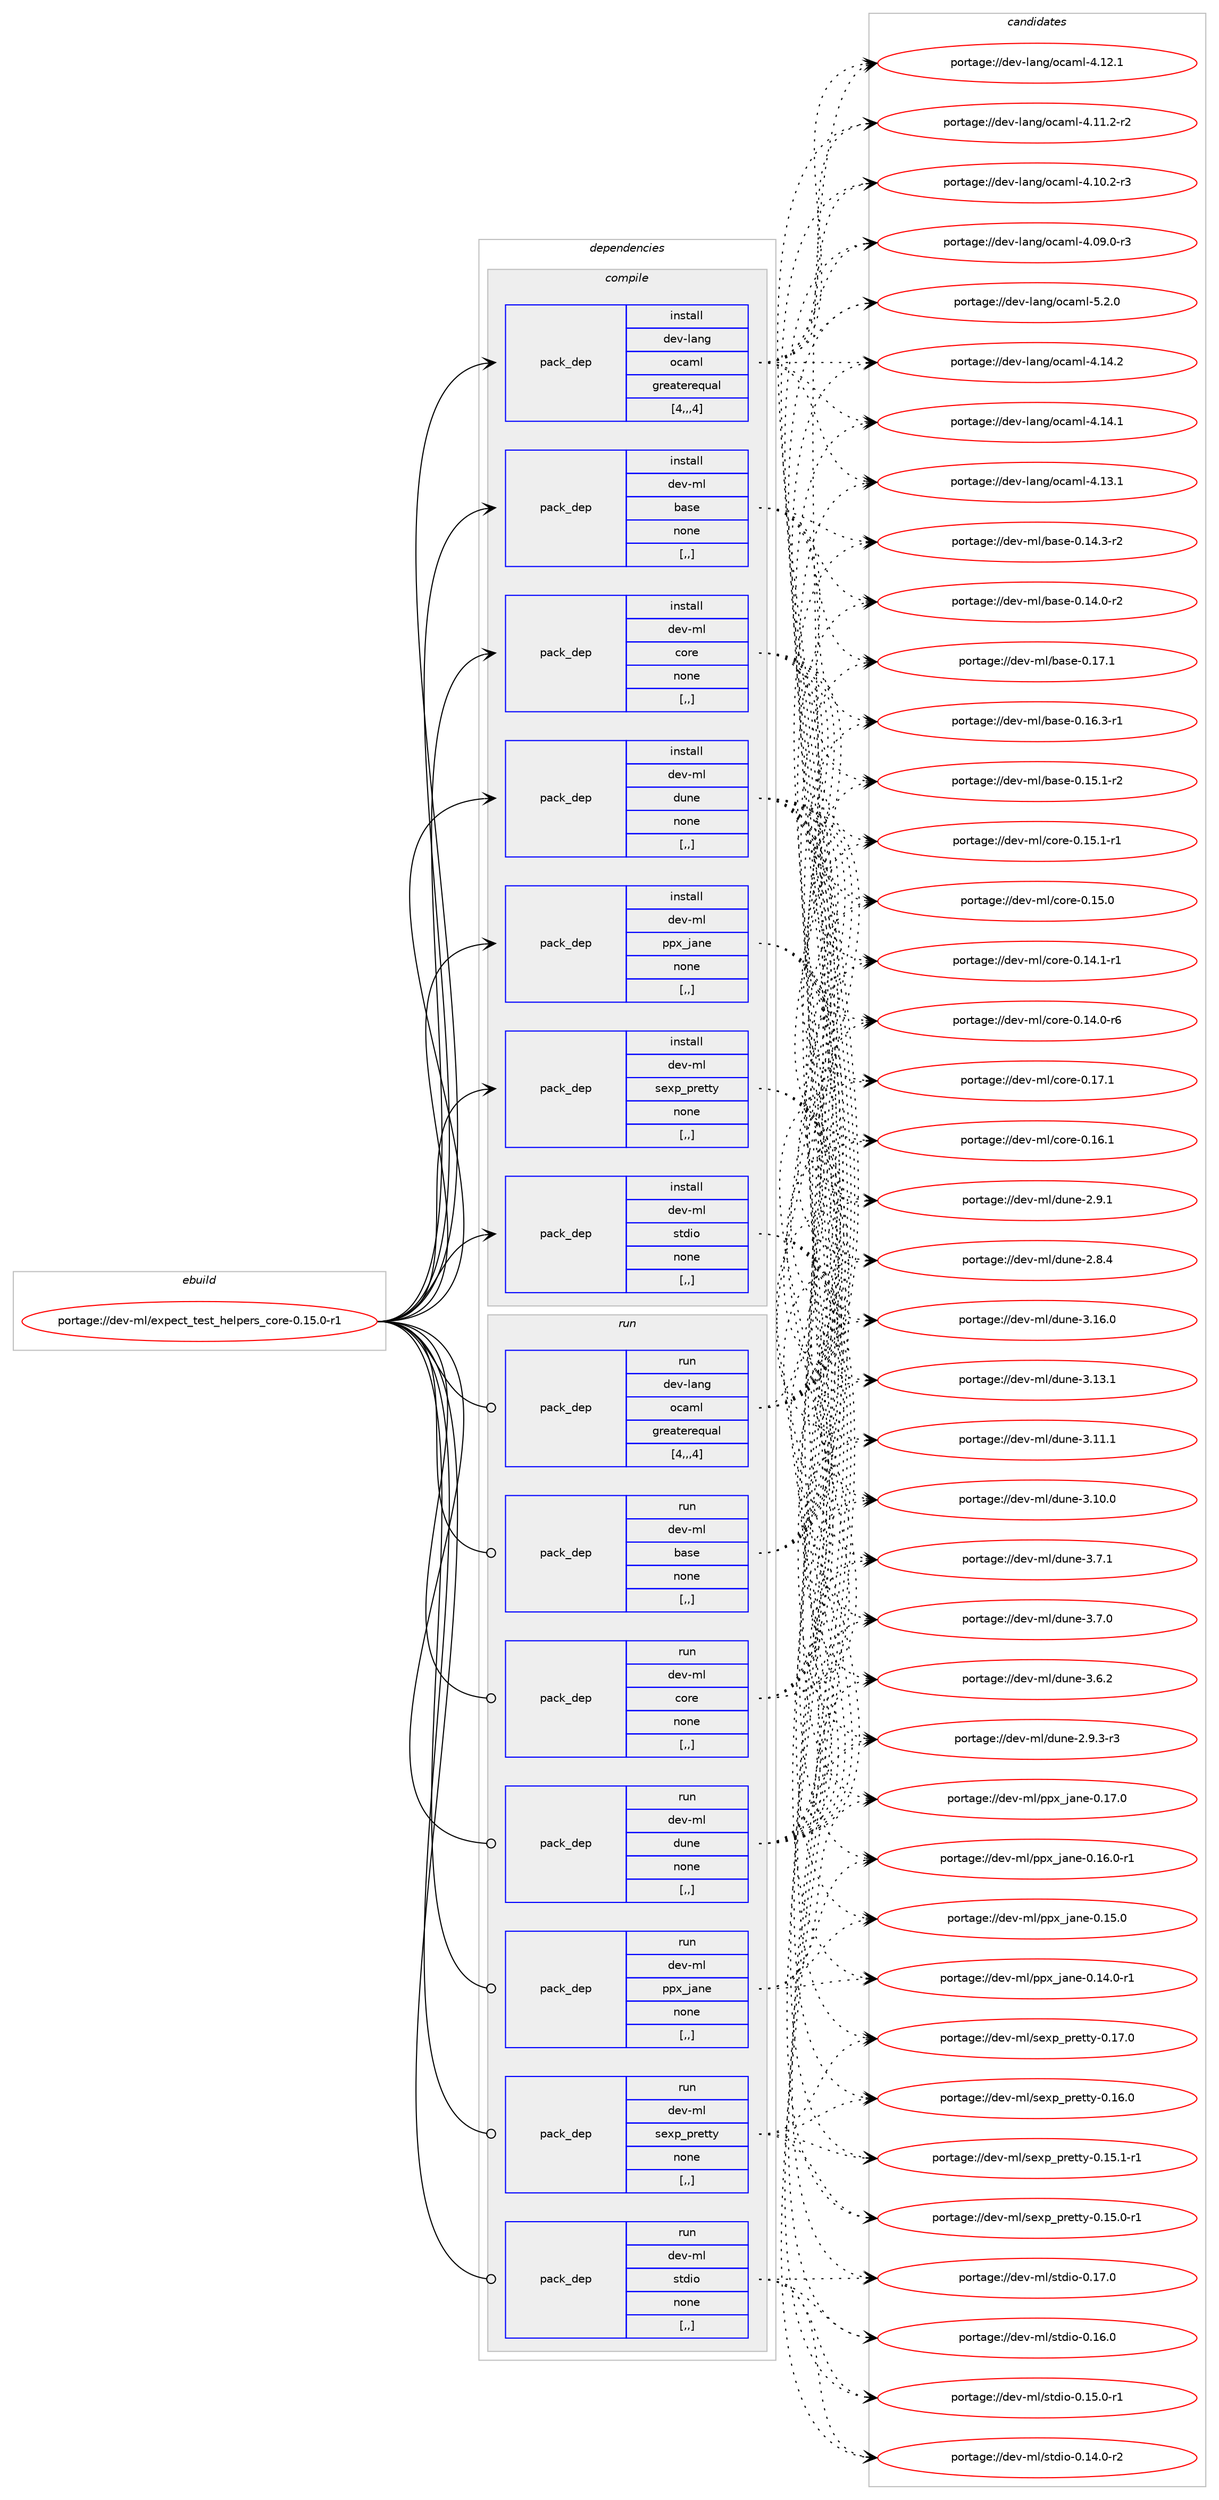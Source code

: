digraph prolog {

# *************
# Graph options
# *************

newrank=true;
concentrate=true;
compound=true;
graph [rankdir=LR,fontname=Helvetica,fontsize=10,ranksep=1.5];#, ranksep=2.5, nodesep=0.2];
edge  [arrowhead=vee];
node  [fontname=Helvetica,fontsize=10];

# **********
# The ebuild
# **********

subgraph cluster_leftcol {
color=gray;
label=<<i>ebuild</i>>;
id [label="portage://dev-ml/expect_test_helpers_core-0.15.0-r1", color=red, width=4, href="../dev-ml/expect_test_helpers_core-0.15.0-r1.svg"];
}

# ****************
# The dependencies
# ****************

subgraph cluster_midcol {
color=gray;
label=<<i>dependencies</i>>;
subgraph cluster_compile {
fillcolor="#eeeeee";
style=filled;
label=<<i>compile</i>>;
subgraph pack88886 {
dependency119425 [label=<<TABLE BORDER="0" CELLBORDER="1" CELLSPACING="0" CELLPADDING="4" WIDTH="220"><TR><TD ROWSPAN="6" CELLPADDING="30">pack_dep</TD></TR><TR><TD WIDTH="110">install</TD></TR><TR><TD>dev-lang</TD></TR><TR><TD>ocaml</TD></TR><TR><TD>greaterequal</TD></TR><TR><TD>[4,,,4]</TD></TR></TABLE>>, shape=none, color=blue];
}
id:e -> dependency119425:w [weight=20,style="solid",arrowhead="vee"];
subgraph pack88887 {
dependency119426 [label=<<TABLE BORDER="0" CELLBORDER="1" CELLSPACING="0" CELLPADDING="4" WIDTH="220"><TR><TD ROWSPAN="6" CELLPADDING="30">pack_dep</TD></TR><TR><TD WIDTH="110">install</TD></TR><TR><TD>dev-ml</TD></TR><TR><TD>base</TD></TR><TR><TD>none</TD></TR><TR><TD>[,,]</TD></TR></TABLE>>, shape=none, color=blue];
}
id:e -> dependency119426:w [weight=20,style="solid",arrowhead="vee"];
subgraph pack88888 {
dependency119427 [label=<<TABLE BORDER="0" CELLBORDER="1" CELLSPACING="0" CELLPADDING="4" WIDTH="220"><TR><TD ROWSPAN="6" CELLPADDING="30">pack_dep</TD></TR><TR><TD WIDTH="110">install</TD></TR><TR><TD>dev-ml</TD></TR><TR><TD>core</TD></TR><TR><TD>none</TD></TR><TR><TD>[,,]</TD></TR></TABLE>>, shape=none, color=blue];
}
id:e -> dependency119427:w [weight=20,style="solid",arrowhead="vee"];
subgraph pack88889 {
dependency119428 [label=<<TABLE BORDER="0" CELLBORDER="1" CELLSPACING="0" CELLPADDING="4" WIDTH="220"><TR><TD ROWSPAN="6" CELLPADDING="30">pack_dep</TD></TR><TR><TD WIDTH="110">install</TD></TR><TR><TD>dev-ml</TD></TR><TR><TD>dune</TD></TR><TR><TD>none</TD></TR><TR><TD>[,,]</TD></TR></TABLE>>, shape=none, color=blue];
}
id:e -> dependency119428:w [weight=20,style="solid",arrowhead="vee"];
subgraph pack88890 {
dependency119429 [label=<<TABLE BORDER="0" CELLBORDER="1" CELLSPACING="0" CELLPADDING="4" WIDTH="220"><TR><TD ROWSPAN="6" CELLPADDING="30">pack_dep</TD></TR><TR><TD WIDTH="110">install</TD></TR><TR><TD>dev-ml</TD></TR><TR><TD>ppx_jane</TD></TR><TR><TD>none</TD></TR><TR><TD>[,,]</TD></TR></TABLE>>, shape=none, color=blue];
}
id:e -> dependency119429:w [weight=20,style="solid",arrowhead="vee"];
subgraph pack88891 {
dependency119430 [label=<<TABLE BORDER="0" CELLBORDER="1" CELLSPACING="0" CELLPADDING="4" WIDTH="220"><TR><TD ROWSPAN="6" CELLPADDING="30">pack_dep</TD></TR><TR><TD WIDTH="110">install</TD></TR><TR><TD>dev-ml</TD></TR><TR><TD>sexp_pretty</TD></TR><TR><TD>none</TD></TR><TR><TD>[,,]</TD></TR></TABLE>>, shape=none, color=blue];
}
id:e -> dependency119430:w [weight=20,style="solid",arrowhead="vee"];
subgraph pack88892 {
dependency119431 [label=<<TABLE BORDER="0" CELLBORDER="1" CELLSPACING="0" CELLPADDING="4" WIDTH="220"><TR><TD ROWSPAN="6" CELLPADDING="30">pack_dep</TD></TR><TR><TD WIDTH="110">install</TD></TR><TR><TD>dev-ml</TD></TR><TR><TD>stdio</TD></TR><TR><TD>none</TD></TR><TR><TD>[,,]</TD></TR></TABLE>>, shape=none, color=blue];
}
id:e -> dependency119431:w [weight=20,style="solid",arrowhead="vee"];
}
subgraph cluster_compileandrun {
fillcolor="#eeeeee";
style=filled;
label=<<i>compile and run</i>>;
}
subgraph cluster_run {
fillcolor="#eeeeee";
style=filled;
label=<<i>run</i>>;
subgraph pack88893 {
dependency119432 [label=<<TABLE BORDER="0" CELLBORDER="1" CELLSPACING="0" CELLPADDING="4" WIDTH="220"><TR><TD ROWSPAN="6" CELLPADDING="30">pack_dep</TD></TR><TR><TD WIDTH="110">run</TD></TR><TR><TD>dev-lang</TD></TR><TR><TD>ocaml</TD></TR><TR><TD>greaterequal</TD></TR><TR><TD>[4,,,4]</TD></TR></TABLE>>, shape=none, color=blue];
}
id:e -> dependency119432:w [weight=20,style="solid",arrowhead="odot"];
subgraph pack88894 {
dependency119433 [label=<<TABLE BORDER="0" CELLBORDER="1" CELLSPACING="0" CELLPADDING="4" WIDTH="220"><TR><TD ROWSPAN="6" CELLPADDING="30">pack_dep</TD></TR><TR><TD WIDTH="110">run</TD></TR><TR><TD>dev-ml</TD></TR><TR><TD>base</TD></TR><TR><TD>none</TD></TR><TR><TD>[,,]</TD></TR></TABLE>>, shape=none, color=blue];
}
id:e -> dependency119433:w [weight=20,style="solid",arrowhead="odot"];
subgraph pack88895 {
dependency119434 [label=<<TABLE BORDER="0" CELLBORDER="1" CELLSPACING="0" CELLPADDING="4" WIDTH="220"><TR><TD ROWSPAN="6" CELLPADDING="30">pack_dep</TD></TR><TR><TD WIDTH="110">run</TD></TR><TR><TD>dev-ml</TD></TR><TR><TD>core</TD></TR><TR><TD>none</TD></TR><TR><TD>[,,]</TD></TR></TABLE>>, shape=none, color=blue];
}
id:e -> dependency119434:w [weight=20,style="solid",arrowhead="odot"];
subgraph pack88896 {
dependency119435 [label=<<TABLE BORDER="0" CELLBORDER="1" CELLSPACING="0" CELLPADDING="4" WIDTH="220"><TR><TD ROWSPAN="6" CELLPADDING="30">pack_dep</TD></TR><TR><TD WIDTH="110">run</TD></TR><TR><TD>dev-ml</TD></TR><TR><TD>dune</TD></TR><TR><TD>none</TD></TR><TR><TD>[,,]</TD></TR></TABLE>>, shape=none, color=blue];
}
id:e -> dependency119435:w [weight=20,style="solid",arrowhead="odot"];
subgraph pack88897 {
dependency119436 [label=<<TABLE BORDER="0" CELLBORDER="1" CELLSPACING="0" CELLPADDING="4" WIDTH="220"><TR><TD ROWSPAN="6" CELLPADDING="30">pack_dep</TD></TR><TR><TD WIDTH="110">run</TD></TR><TR><TD>dev-ml</TD></TR><TR><TD>ppx_jane</TD></TR><TR><TD>none</TD></TR><TR><TD>[,,]</TD></TR></TABLE>>, shape=none, color=blue];
}
id:e -> dependency119436:w [weight=20,style="solid",arrowhead="odot"];
subgraph pack88898 {
dependency119437 [label=<<TABLE BORDER="0" CELLBORDER="1" CELLSPACING="0" CELLPADDING="4" WIDTH="220"><TR><TD ROWSPAN="6" CELLPADDING="30">pack_dep</TD></TR><TR><TD WIDTH="110">run</TD></TR><TR><TD>dev-ml</TD></TR><TR><TD>sexp_pretty</TD></TR><TR><TD>none</TD></TR><TR><TD>[,,]</TD></TR></TABLE>>, shape=none, color=blue];
}
id:e -> dependency119437:w [weight=20,style="solid",arrowhead="odot"];
subgraph pack88899 {
dependency119438 [label=<<TABLE BORDER="0" CELLBORDER="1" CELLSPACING="0" CELLPADDING="4" WIDTH="220"><TR><TD ROWSPAN="6" CELLPADDING="30">pack_dep</TD></TR><TR><TD WIDTH="110">run</TD></TR><TR><TD>dev-ml</TD></TR><TR><TD>stdio</TD></TR><TR><TD>none</TD></TR><TR><TD>[,,]</TD></TR></TABLE>>, shape=none, color=blue];
}
id:e -> dependency119438:w [weight=20,style="solid",arrowhead="odot"];
}
}

# **************
# The candidates
# **************

subgraph cluster_choices {
rank=same;
color=gray;
label=<<i>candidates</i>>;

subgraph choice88886 {
color=black;
nodesep=1;
choice1001011184510897110103471119997109108455346504648 [label="portage://dev-lang/ocaml-5.2.0", color=red, width=4,href="../dev-lang/ocaml-5.2.0.svg"];
choice100101118451089711010347111999710910845524649524650 [label="portage://dev-lang/ocaml-4.14.2", color=red, width=4,href="../dev-lang/ocaml-4.14.2.svg"];
choice100101118451089711010347111999710910845524649524649 [label="portage://dev-lang/ocaml-4.14.1", color=red, width=4,href="../dev-lang/ocaml-4.14.1.svg"];
choice100101118451089711010347111999710910845524649514649 [label="portage://dev-lang/ocaml-4.13.1", color=red, width=4,href="../dev-lang/ocaml-4.13.1.svg"];
choice100101118451089711010347111999710910845524649504649 [label="portage://dev-lang/ocaml-4.12.1", color=red, width=4,href="../dev-lang/ocaml-4.12.1.svg"];
choice1001011184510897110103471119997109108455246494946504511450 [label="portage://dev-lang/ocaml-4.11.2-r2", color=red, width=4,href="../dev-lang/ocaml-4.11.2-r2.svg"];
choice1001011184510897110103471119997109108455246494846504511451 [label="portage://dev-lang/ocaml-4.10.2-r3", color=red, width=4,href="../dev-lang/ocaml-4.10.2-r3.svg"];
choice1001011184510897110103471119997109108455246485746484511451 [label="portage://dev-lang/ocaml-4.09.0-r3", color=red, width=4,href="../dev-lang/ocaml-4.09.0-r3.svg"];
dependency119425:e -> choice1001011184510897110103471119997109108455346504648:w [style=dotted,weight="100"];
dependency119425:e -> choice100101118451089711010347111999710910845524649524650:w [style=dotted,weight="100"];
dependency119425:e -> choice100101118451089711010347111999710910845524649524649:w [style=dotted,weight="100"];
dependency119425:e -> choice100101118451089711010347111999710910845524649514649:w [style=dotted,weight="100"];
dependency119425:e -> choice100101118451089711010347111999710910845524649504649:w [style=dotted,weight="100"];
dependency119425:e -> choice1001011184510897110103471119997109108455246494946504511450:w [style=dotted,weight="100"];
dependency119425:e -> choice1001011184510897110103471119997109108455246494846504511451:w [style=dotted,weight="100"];
dependency119425:e -> choice1001011184510897110103471119997109108455246485746484511451:w [style=dotted,weight="100"];
}
subgraph choice88887 {
color=black;
nodesep=1;
choice1001011184510910847989711510145484649554649 [label="portage://dev-ml/base-0.17.1", color=red, width=4,href="../dev-ml/base-0.17.1.svg"];
choice10010111845109108479897115101454846495446514511449 [label="portage://dev-ml/base-0.16.3-r1", color=red, width=4,href="../dev-ml/base-0.16.3-r1.svg"];
choice10010111845109108479897115101454846495346494511450 [label="portage://dev-ml/base-0.15.1-r2", color=red, width=4,href="../dev-ml/base-0.15.1-r2.svg"];
choice10010111845109108479897115101454846495246514511450 [label="portage://dev-ml/base-0.14.3-r2", color=red, width=4,href="../dev-ml/base-0.14.3-r2.svg"];
choice10010111845109108479897115101454846495246484511450 [label="portage://dev-ml/base-0.14.0-r2", color=red, width=4,href="../dev-ml/base-0.14.0-r2.svg"];
dependency119426:e -> choice1001011184510910847989711510145484649554649:w [style=dotted,weight="100"];
dependency119426:e -> choice10010111845109108479897115101454846495446514511449:w [style=dotted,weight="100"];
dependency119426:e -> choice10010111845109108479897115101454846495346494511450:w [style=dotted,weight="100"];
dependency119426:e -> choice10010111845109108479897115101454846495246514511450:w [style=dotted,weight="100"];
dependency119426:e -> choice10010111845109108479897115101454846495246484511450:w [style=dotted,weight="100"];
}
subgraph choice88888 {
color=black;
nodesep=1;
choice10010111845109108479911111410145484649554649 [label="portage://dev-ml/core-0.17.1", color=red, width=4,href="../dev-ml/core-0.17.1.svg"];
choice10010111845109108479911111410145484649544649 [label="portage://dev-ml/core-0.16.1", color=red, width=4,href="../dev-ml/core-0.16.1.svg"];
choice100101118451091084799111114101454846495346494511449 [label="portage://dev-ml/core-0.15.1-r1", color=red, width=4,href="../dev-ml/core-0.15.1-r1.svg"];
choice10010111845109108479911111410145484649534648 [label="portage://dev-ml/core-0.15.0", color=red, width=4,href="../dev-ml/core-0.15.0.svg"];
choice100101118451091084799111114101454846495246494511449 [label="portage://dev-ml/core-0.14.1-r1", color=red, width=4,href="../dev-ml/core-0.14.1-r1.svg"];
choice100101118451091084799111114101454846495246484511454 [label="portage://dev-ml/core-0.14.0-r6", color=red, width=4,href="../dev-ml/core-0.14.0-r6.svg"];
dependency119427:e -> choice10010111845109108479911111410145484649554649:w [style=dotted,weight="100"];
dependency119427:e -> choice10010111845109108479911111410145484649544649:w [style=dotted,weight="100"];
dependency119427:e -> choice100101118451091084799111114101454846495346494511449:w [style=dotted,weight="100"];
dependency119427:e -> choice10010111845109108479911111410145484649534648:w [style=dotted,weight="100"];
dependency119427:e -> choice100101118451091084799111114101454846495246494511449:w [style=dotted,weight="100"];
dependency119427:e -> choice100101118451091084799111114101454846495246484511454:w [style=dotted,weight="100"];
}
subgraph choice88889 {
color=black;
nodesep=1;
choice100101118451091084710011711010145514649544648 [label="portage://dev-ml/dune-3.16.0", color=red, width=4,href="../dev-ml/dune-3.16.0.svg"];
choice100101118451091084710011711010145514649514649 [label="portage://dev-ml/dune-3.13.1", color=red, width=4,href="../dev-ml/dune-3.13.1.svg"];
choice100101118451091084710011711010145514649494649 [label="portage://dev-ml/dune-3.11.1", color=red, width=4,href="../dev-ml/dune-3.11.1.svg"];
choice100101118451091084710011711010145514649484648 [label="portage://dev-ml/dune-3.10.0", color=red, width=4,href="../dev-ml/dune-3.10.0.svg"];
choice1001011184510910847100117110101455146554649 [label="portage://dev-ml/dune-3.7.1", color=red, width=4,href="../dev-ml/dune-3.7.1.svg"];
choice1001011184510910847100117110101455146554648 [label="portage://dev-ml/dune-3.7.0", color=red, width=4,href="../dev-ml/dune-3.7.0.svg"];
choice1001011184510910847100117110101455146544650 [label="portage://dev-ml/dune-3.6.2", color=red, width=4,href="../dev-ml/dune-3.6.2.svg"];
choice10010111845109108471001171101014550465746514511451 [label="portage://dev-ml/dune-2.9.3-r3", color=red, width=4,href="../dev-ml/dune-2.9.3-r3.svg"];
choice1001011184510910847100117110101455046574649 [label="portage://dev-ml/dune-2.9.1", color=red, width=4,href="../dev-ml/dune-2.9.1.svg"];
choice1001011184510910847100117110101455046564652 [label="portage://dev-ml/dune-2.8.4", color=red, width=4,href="../dev-ml/dune-2.8.4.svg"];
dependency119428:e -> choice100101118451091084710011711010145514649544648:w [style=dotted,weight="100"];
dependency119428:e -> choice100101118451091084710011711010145514649514649:w [style=dotted,weight="100"];
dependency119428:e -> choice100101118451091084710011711010145514649494649:w [style=dotted,weight="100"];
dependency119428:e -> choice100101118451091084710011711010145514649484648:w [style=dotted,weight="100"];
dependency119428:e -> choice1001011184510910847100117110101455146554649:w [style=dotted,weight="100"];
dependency119428:e -> choice1001011184510910847100117110101455146554648:w [style=dotted,weight="100"];
dependency119428:e -> choice1001011184510910847100117110101455146544650:w [style=dotted,weight="100"];
dependency119428:e -> choice10010111845109108471001171101014550465746514511451:w [style=dotted,weight="100"];
dependency119428:e -> choice1001011184510910847100117110101455046574649:w [style=dotted,weight="100"];
dependency119428:e -> choice1001011184510910847100117110101455046564652:w [style=dotted,weight="100"];
}
subgraph choice88890 {
color=black;
nodesep=1;
choice1001011184510910847112112120951069711010145484649554648 [label="portage://dev-ml/ppx_jane-0.17.0", color=red, width=4,href="../dev-ml/ppx_jane-0.17.0.svg"];
choice10010111845109108471121121209510697110101454846495446484511449 [label="portage://dev-ml/ppx_jane-0.16.0-r1", color=red, width=4,href="../dev-ml/ppx_jane-0.16.0-r1.svg"];
choice1001011184510910847112112120951069711010145484649534648 [label="portage://dev-ml/ppx_jane-0.15.0", color=red, width=4,href="../dev-ml/ppx_jane-0.15.0.svg"];
choice10010111845109108471121121209510697110101454846495246484511449 [label="portage://dev-ml/ppx_jane-0.14.0-r1", color=red, width=4,href="../dev-ml/ppx_jane-0.14.0-r1.svg"];
dependency119429:e -> choice1001011184510910847112112120951069711010145484649554648:w [style=dotted,weight="100"];
dependency119429:e -> choice10010111845109108471121121209510697110101454846495446484511449:w [style=dotted,weight="100"];
dependency119429:e -> choice1001011184510910847112112120951069711010145484649534648:w [style=dotted,weight="100"];
dependency119429:e -> choice10010111845109108471121121209510697110101454846495246484511449:w [style=dotted,weight="100"];
}
subgraph choice88891 {
color=black;
nodesep=1;
choice10010111845109108471151011201129511211410111611612145484649554648 [label="portage://dev-ml/sexp_pretty-0.17.0", color=red, width=4,href="../dev-ml/sexp_pretty-0.17.0.svg"];
choice10010111845109108471151011201129511211410111611612145484649544648 [label="portage://dev-ml/sexp_pretty-0.16.0", color=red, width=4,href="../dev-ml/sexp_pretty-0.16.0.svg"];
choice100101118451091084711510112011295112114101116116121454846495346494511449 [label="portage://dev-ml/sexp_pretty-0.15.1-r1", color=red, width=4,href="../dev-ml/sexp_pretty-0.15.1-r1.svg"];
choice100101118451091084711510112011295112114101116116121454846495346484511449 [label="portage://dev-ml/sexp_pretty-0.15.0-r1", color=red, width=4,href="../dev-ml/sexp_pretty-0.15.0-r1.svg"];
dependency119430:e -> choice10010111845109108471151011201129511211410111611612145484649554648:w [style=dotted,weight="100"];
dependency119430:e -> choice10010111845109108471151011201129511211410111611612145484649544648:w [style=dotted,weight="100"];
dependency119430:e -> choice100101118451091084711510112011295112114101116116121454846495346494511449:w [style=dotted,weight="100"];
dependency119430:e -> choice100101118451091084711510112011295112114101116116121454846495346484511449:w [style=dotted,weight="100"];
}
subgraph choice88892 {
color=black;
nodesep=1;
choice100101118451091084711511610010511145484649554648 [label="portage://dev-ml/stdio-0.17.0", color=red, width=4,href="../dev-ml/stdio-0.17.0.svg"];
choice100101118451091084711511610010511145484649544648 [label="portage://dev-ml/stdio-0.16.0", color=red, width=4,href="../dev-ml/stdio-0.16.0.svg"];
choice1001011184510910847115116100105111454846495346484511449 [label="portage://dev-ml/stdio-0.15.0-r1", color=red, width=4,href="../dev-ml/stdio-0.15.0-r1.svg"];
choice1001011184510910847115116100105111454846495246484511450 [label="portage://dev-ml/stdio-0.14.0-r2", color=red, width=4,href="../dev-ml/stdio-0.14.0-r2.svg"];
dependency119431:e -> choice100101118451091084711511610010511145484649554648:w [style=dotted,weight="100"];
dependency119431:e -> choice100101118451091084711511610010511145484649544648:w [style=dotted,weight="100"];
dependency119431:e -> choice1001011184510910847115116100105111454846495346484511449:w [style=dotted,weight="100"];
dependency119431:e -> choice1001011184510910847115116100105111454846495246484511450:w [style=dotted,weight="100"];
}
subgraph choice88893 {
color=black;
nodesep=1;
choice1001011184510897110103471119997109108455346504648 [label="portage://dev-lang/ocaml-5.2.0", color=red, width=4,href="../dev-lang/ocaml-5.2.0.svg"];
choice100101118451089711010347111999710910845524649524650 [label="portage://dev-lang/ocaml-4.14.2", color=red, width=4,href="../dev-lang/ocaml-4.14.2.svg"];
choice100101118451089711010347111999710910845524649524649 [label="portage://dev-lang/ocaml-4.14.1", color=red, width=4,href="../dev-lang/ocaml-4.14.1.svg"];
choice100101118451089711010347111999710910845524649514649 [label="portage://dev-lang/ocaml-4.13.1", color=red, width=4,href="../dev-lang/ocaml-4.13.1.svg"];
choice100101118451089711010347111999710910845524649504649 [label="portage://dev-lang/ocaml-4.12.1", color=red, width=4,href="../dev-lang/ocaml-4.12.1.svg"];
choice1001011184510897110103471119997109108455246494946504511450 [label="portage://dev-lang/ocaml-4.11.2-r2", color=red, width=4,href="../dev-lang/ocaml-4.11.2-r2.svg"];
choice1001011184510897110103471119997109108455246494846504511451 [label="portage://dev-lang/ocaml-4.10.2-r3", color=red, width=4,href="../dev-lang/ocaml-4.10.2-r3.svg"];
choice1001011184510897110103471119997109108455246485746484511451 [label="portage://dev-lang/ocaml-4.09.0-r3", color=red, width=4,href="../dev-lang/ocaml-4.09.0-r3.svg"];
dependency119432:e -> choice1001011184510897110103471119997109108455346504648:w [style=dotted,weight="100"];
dependency119432:e -> choice100101118451089711010347111999710910845524649524650:w [style=dotted,weight="100"];
dependency119432:e -> choice100101118451089711010347111999710910845524649524649:w [style=dotted,weight="100"];
dependency119432:e -> choice100101118451089711010347111999710910845524649514649:w [style=dotted,weight="100"];
dependency119432:e -> choice100101118451089711010347111999710910845524649504649:w [style=dotted,weight="100"];
dependency119432:e -> choice1001011184510897110103471119997109108455246494946504511450:w [style=dotted,weight="100"];
dependency119432:e -> choice1001011184510897110103471119997109108455246494846504511451:w [style=dotted,weight="100"];
dependency119432:e -> choice1001011184510897110103471119997109108455246485746484511451:w [style=dotted,weight="100"];
}
subgraph choice88894 {
color=black;
nodesep=1;
choice1001011184510910847989711510145484649554649 [label="portage://dev-ml/base-0.17.1", color=red, width=4,href="../dev-ml/base-0.17.1.svg"];
choice10010111845109108479897115101454846495446514511449 [label="portage://dev-ml/base-0.16.3-r1", color=red, width=4,href="../dev-ml/base-0.16.3-r1.svg"];
choice10010111845109108479897115101454846495346494511450 [label="portage://dev-ml/base-0.15.1-r2", color=red, width=4,href="../dev-ml/base-0.15.1-r2.svg"];
choice10010111845109108479897115101454846495246514511450 [label="portage://dev-ml/base-0.14.3-r2", color=red, width=4,href="../dev-ml/base-0.14.3-r2.svg"];
choice10010111845109108479897115101454846495246484511450 [label="portage://dev-ml/base-0.14.0-r2", color=red, width=4,href="../dev-ml/base-0.14.0-r2.svg"];
dependency119433:e -> choice1001011184510910847989711510145484649554649:w [style=dotted,weight="100"];
dependency119433:e -> choice10010111845109108479897115101454846495446514511449:w [style=dotted,weight="100"];
dependency119433:e -> choice10010111845109108479897115101454846495346494511450:w [style=dotted,weight="100"];
dependency119433:e -> choice10010111845109108479897115101454846495246514511450:w [style=dotted,weight="100"];
dependency119433:e -> choice10010111845109108479897115101454846495246484511450:w [style=dotted,weight="100"];
}
subgraph choice88895 {
color=black;
nodesep=1;
choice10010111845109108479911111410145484649554649 [label="portage://dev-ml/core-0.17.1", color=red, width=4,href="../dev-ml/core-0.17.1.svg"];
choice10010111845109108479911111410145484649544649 [label="portage://dev-ml/core-0.16.1", color=red, width=4,href="../dev-ml/core-0.16.1.svg"];
choice100101118451091084799111114101454846495346494511449 [label="portage://dev-ml/core-0.15.1-r1", color=red, width=4,href="../dev-ml/core-0.15.1-r1.svg"];
choice10010111845109108479911111410145484649534648 [label="portage://dev-ml/core-0.15.0", color=red, width=4,href="../dev-ml/core-0.15.0.svg"];
choice100101118451091084799111114101454846495246494511449 [label="portage://dev-ml/core-0.14.1-r1", color=red, width=4,href="../dev-ml/core-0.14.1-r1.svg"];
choice100101118451091084799111114101454846495246484511454 [label="portage://dev-ml/core-0.14.0-r6", color=red, width=4,href="../dev-ml/core-0.14.0-r6.svg"];
dependency119434:e -> choice10010111845109108479911111410145484649554649:w [style=dotted,weight="100"];
dependency119434:e -> choice10010111845109108479911111410145484649544649:w [style=dotted,weight="100"];
dependency119434:e -> choice100101118451091084799111114101454846495346494511449:w [style=dotted,weight="100"];
dependency119434:e -> choice10010111845109108479911111410145484649534648:w [style=dotted,weight="100"];
dependency119434:e -> choice100101118451091084799111114101454846495246494511449:w [style=dotted,weight="100"];
dependency119434:e -> choice100101118451091084799111114101454846495246484511454:w [style=dotted,weight="100"];
}
subgraph choice88896 {
color=black;
nodesep=1;
choice100101118451091084710011711010145514649544648 [label="portage://dev-ml/dune-3.16.0", color=red, width=4,href="../dev-ml/dune-3.16.0.svg"];
choice100101118451091084710011711010145514649514649 [label="portage://dev-ml/dune-3.13.1", color=red, width=4,href="../dev-ml/dune-3.13.1.svg"];
choice100101118451091084710011711010145514649494649 [label="portage://dev-ml/dune-3.11.1", color=red, width=4,href="../dev-ml/dune-3.11.1.svg"];
choice100101118451091084710011711010145514649484648 [label="portage://dev-ml/dune-3.10.0", color=red, width=4,href="../dev-ml/dune-3.10.0.svg"];
choice1001011184510910847100117110101455146554649 [label="portage://dev-ml/dune-3.7.1", color=red, width=4,href="../dev-ml/dune-3.7.1.svg"];
choice1001011184510910847100117110101455146554648 [label="portage://dev-ml/dune-3.7.0", color=red, width=4,href="../dev-ml/dune-3.7.0.svg"];
choice1001011184510910847100117110101455146544650 [label="portage://dev-ml/dune-3.6.2", color=red, width=4,href="../dev-ml/dune-3.6.2.svg"];
choice10010111845109108471001171101014550465746514511451 [label="portage://dev-ml/dune-2.9.3-r3", color=red, width=4,href="../dev-ml/dune-2.9.3-r3.svg"];
choice1001011184510910847100117110101455046574649 [label="portage://dev-ml/dune-2.9.1", color=red, width=4,href="../dev-ml/dune-2.9.1.svg"];
choice1001011184510910847100117110101455046564652 [label="portage://dev-ml/dune-2.8.4", color=red, width=4,href="../dev-ml/dune-2.8.4.svg"];
dependency119435:e -> choice100101118451091084710011711010145514649544648:w [style=dotted,weight="100"];
dependency119435:e -> choice100101118451091084710011711010145514649514649:w [style=dotted,weight="100"];
dependency119435:e -> choice100101118451091084710011711010145514649494649:w [style=dotted,weight="100"];
dependency119435:e -> choice100101118451091084710011711010145514649484648:w [style=dotted,weight="100"];
dependency119435:e -> choice1001011184510910847100117110101455146554649:w [style=dotted,weight="100"];
dependency119435:e -> choice1001011184510910847100117110101455146554648:w [style=dotted,weight="100"];
dependency119435:e -> choice1001011184510910847100117110101455146544650:w [style=dotted,weight="100"];
dependency119435:e -> choice10010111845109108471001171101014550465746514511451:w [style=dotted,weight="100"];
dependency119435:e -> choice1001011184510910847100117110101455046574649:w [style=dotted,weight="100"];
dependency119435:e -> choice1001011184510910847100117110101455046564652:w [style=dotted,weight="100"];
}
subgraph choice88897 {
color=black;
nodesep=1;
choice1001011184510910847112112120951069711010145484649554648 [label="portage://dev-ml/ppx_jane-0.17.0", color=red, width=4,href="../dev-ml/ppx_jane-0.17.0.svg"];
choice10010111845109108471121121209510697110101454846495446484511449 [label="portage://dev-ml/ppx_jane-0.16.0-r1", color=red, width=4,href="../dev-ml/ppx_jane-0.16.0-r1.svg"];
choice1001011184510910847112112120951069711010145484649534648 [label="portage://dev-ml/ppx_jane-0.15.0", color=red, width=4,href="../dev-ml/ppx_jane-0.15.0.svg"];
choice10010111845109108471121121209510697110101454846495246484511449 [label="portage://dev-ml/ppx_jane-0.14.0-r1", color=red, width=4,href="../dev-ml/ppx_jane-0.14.0-r1.svg"];
dependency119436:e -> choice1001011184510910847112112120951069711010145484649554648:w [style=dotted,weight="100"];
dependency119436:e -> choice10010111845109108471121121209510697110101454846495446484511449:w [style=dotted,weight="100"];
dependency119436:e -> choice1001011184510910847112112120951069711010145484649534648:w [style=dotted,weight="100"];
dependency119436:e -> choice10010111845109108471121121209510697110101454846495246484511449:w [style=dotted,weight="100"];
}
subgraph choice88898 {
color=black;
nodesep=1;
choice10010111845109108471151011201129511211410111611612145484649554648 [label="portage://dev-ml/sexp_pretty-0.17.0", color=red, width=4,href="../dev-ml/sexp_pretty-0.17.0.svg"];
choice10010111845109108471151011201129511211410111611612145484649544648 [label="portage://dev-ml/sexp_pretty-0.16.0", color=red, width=4,href="../dev-ml/sexp_pretty-0.16.0.svg"];
choice100101118451091084711510112011295112114101116116121454846495346494511449 [label="portage://dev-ml/sexp_pretty-0.15.1-r1", color=red, width=4,href="../dev-ml/sexp_pretty-0.15.1-r1.svg"];
choice100101118451091084711510112011295112114101116116121454846495346484511449 [label="portage://dev-ml/sexp_pretty-0.15.0-r1", color=red, width=4,href="../dev-ml/sexp_pretty-0.15.0-r1.svg"];
dependency119437:e -> choice10010111845109108471151011201129511211410111611612145484649554648:w [style=dotted,weight="100"];
dependency119437:e -> choice10010111845109108471151011201129511211410111611612145484649544648:w [style=dotted,weight="100"];
dependency119437:e -> choice100101118451091084711510112011295112114101116116121454846495346494511449:w [style=dotted,weight="100"];
dependency119437:e -> choice100101118451091084711510112011295112114101116116121454846495346484511449:w [style=dotted,weight="100"];
}
subgraph choice88899 {
color=black;
nodesep=1;
choice100101118451091084711511610010511145484649554648 [label="portage://dev-ml/stdio-0.17.0", color=red, width=4,href="../dev-ml/stdio-0.17.0.svg"];
choice100101118451091084711511610010511145484649544648 [label="portage://dev-ml/stdio-0.16.0", color=red, width=4,href="../dev-ml/stdio-0.16.0.svg"];
choice1001011184510910847115116100105111454846495346484511449 [label="portage://dev-ml/stdio-0.15.0-r1", color=red, width=4,href="../dev-ml/stdio-0.15.0-r1.svg"];
choice1001011184510910847115116100105111454846495246484511450 [label="portage://dev-ml/stdio-0.14.0-r2", color=red, width=4,href="../dev-ml/stdio-0.14.0-r2.svg"];
dependency119438:e -> choice100101118451091084711511610010511145484649554648:w [style=dotted,weight="100"];
dependency119438:e -> choice100101118451091084711511610010511145484649544648:w [style=dotted,weight="100"];
dependency119438:e -> choice1001011184510910847115116100105111454846495346484511449:w [style=dotted,weight="100"];
dependency119438:e -> choice1001011184510910847115116100105111454846495246484511450:w [style=dotted,weight="100"];
}
}

}
